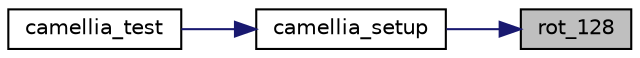 digraph "rot_128"
{
 // LATEX_PDF_SIZE
  edge [fontname="Helvetica",fontsize="10",labelfontname="Helvetica",labelfontsize="10"];
  node [fontname="Helvetica",fontsize="10",shape=record];
  rankdir="RL";
  Node36 [label="rot_128",height=0.2,width=0.4,color="black", fillcolor="grey75", style="filled", fontcolor="black",tooltip=" "];
  Node36 -> Node37 [dir="back",color="midnightblue",fontsize="10",style="solid"];
  Node37 [label="camellia_setup",height=0.2,width=0.4,color="black", fillcolor="white", style="filled",URL="$camellia_8c.html#a74770275e140160c3bb4b89e7b5d3e88",tooltip=" "];
  Node37 -> Node38 [dir="back",color="midnightblue",fontsize="10",style="solid"];
  Node38 [label="camellia_test",height=0.2,width=0.4,color="black", fillcolor="white", style="filled",URL="$camellia_8c.html#a2af9ab6e44a83ed8fa753deece2c6749",tooltip=" "];
}
